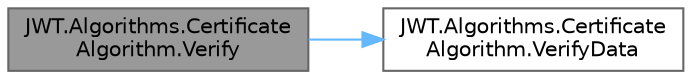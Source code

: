 digraph "JWT.Algorithms.CertificateAlgorithm.Verify"
{
 // LATEX_PDF_SIZE
  bgcolor="transparent";
  edge [fontname=Helvetica,fontsize=10,labelfontname=Helvetica,labelfontsize=10];
  node [fontname=Helvetica,fontsize=10,shape=box,height=0.2,width=0.4];
  rankdir="LR";
  Node1 [id="Node000001",label="JWT.Algorithms.Certificate\lAlgorithm.Verify",height=0.2,width=0.4,color="gray40", fillcolor="grey60", style="filled", fontcolor="black",tooltip="Verifies provided byte array with provided signature."];
  Node1 -> Node2 [id="edge3_Node000001_Node000002",color="steelblue1",style="solid",tooltip=" "];
  Node2 [id="Node000002",label="JWT.Algorithms.Certificate\lAlgorithm.VerifyData",height=0.2,width=0.4,color="grey40", fillcolor="white", style="filled",URL="$class_j_w_t_1_1_algorithms_1_1_certificate_algorithm.html#ae3bb3bc711ce8d8cd1004116c1f91baa",tooltip=" "];
}
